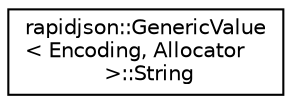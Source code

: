 digraph "Graphical Class Hierarchy"
{
 // INTERACTIVE_SVG=YES
 // LATEX_PDF_SIZE
  edge [fontname="Helvetica",fontsize="10",labelfontname="Helvetica",labelfontsize="10"];
  node [fontname="Helvetica",fontsize="10",shape=record];
  rankdir="LR";
  Node0 [label="rapidjson::GenericValue\l\< Encoding, Allocator\l \>::String",height=0.2,width=0.4,color="black", fillcolor="white", style="filled",URL="$structrapidjson_1_1_generic_value_1_1_string.html",tooltip=" "];
}
